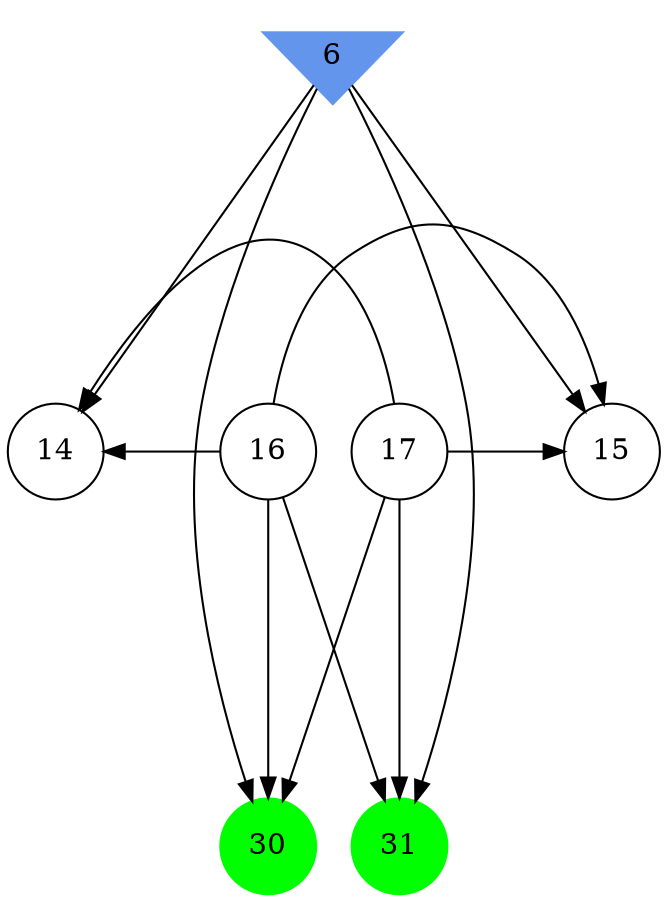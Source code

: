 digraph brain {
	ranksep=2.0;
	6 [shape=invtriangle,style=filled,color=cornflowerblue];
	14 [shape=circle,color=black];
	15 [shape=circle,color=black];
	16 [shape=circle,color=black];
	17 [shape=circle,color=black];
	30 [shape=circle,style=filled,color=green];
	31 [shape=circle,style=filled,color=green];
	6	->	14;
	6	->	15;
	16	->	14;
	16	->	15;
	17	->	14;
	17	->	15;
	6	->	31;
	6	->	30;
	16	->	31;
	16	->	30;
	17	->	31;
	17	->	30;
	{ rank=same; 6; }
	{ rank=same; 14; 15; 16; 17; }
	{ rank=same; 30; 31; }
}
